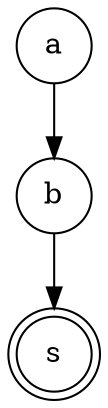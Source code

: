digraph {   
    node [shape = doublecircle, color = black] s ;
    node [shape = circle];
    node [color= black];
    a -> b -> s;	
}